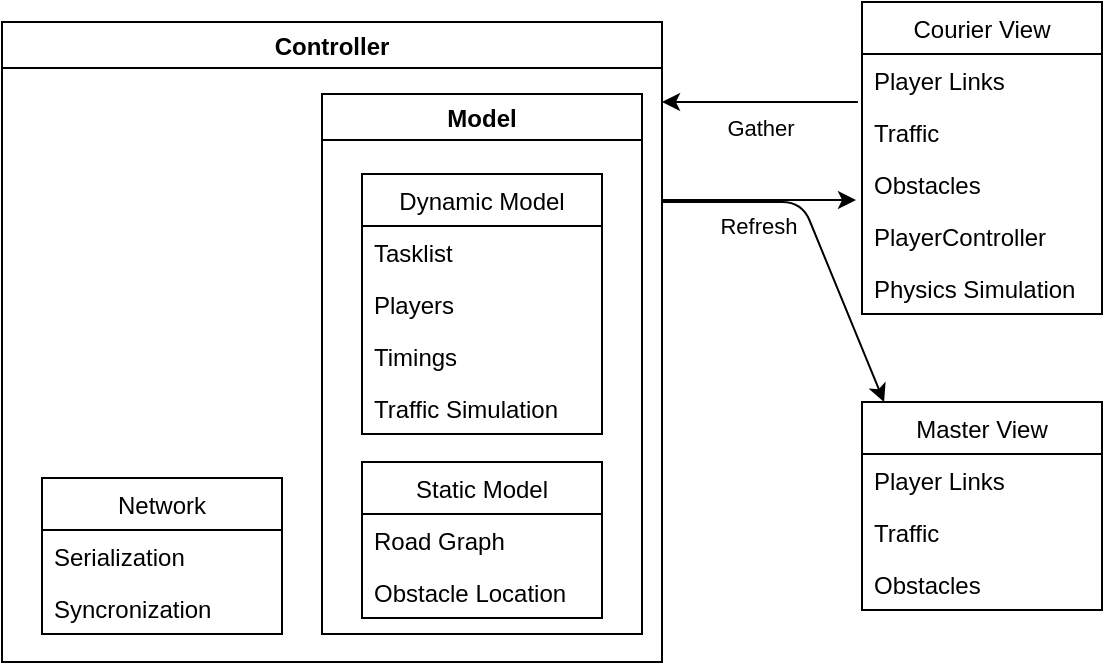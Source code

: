 <mxfile version="14.8.4" type="github">
  <diagram id="chiKHotdrLIIGSNP8Xuh" name="Page-1">
    <mxGraphModel dx="1422" dy="780" grid="1" gridSize="10" guides="1" tooltips="1" connect="1" arrows="1" fold="1" page="1" pageScale="1" pageWidth="827" pageHeight="1169" math="0" shadow="0">
      <root>
        <mxCell id="0" />
        <mxCell id="1" parent="0" />
        <mxCell id="QKq8agAtaDeF7nTPc8KH-1" value="Controller" style="swimlane;" parent="1" vertex="1">
          <mxGeometry x="130" y="260" width="330" height="320" as="geometry" />
        </mxCell>
        <mxCell id="QKq8agAtaDeF7nTPc8KH-24" value="Model" style="swimlane;" parent="QKq8agAtaDeF7nTPc8KH-1" vertex="1">
          <mxGeometry x="160" y="36" width="160" height="270" as="geometry" />
        </mxCell>
        <mxCell id="QKq8agAtaDeF7nTPc8KH-35" value="Dynamic Model" style="swimlane;fontStyle=0;childLayout=stackLayout;horizontal=1;startSize=26;horizontalStack=0;resizeParent=1;resizeParentMax=0;resizeLast=0;collapsible=1;marginBottom=0;" parent="QKq8agAtaDeF7nTPc8KH-24" vertex="1">
          <mxGeometry x="20" y="40" width="120" height="130" as="geometry" />
        </mxCell>
        <mxCell id="QKq8agAtaDeF7nTPc8KH-36" value="Tasklist" style="text;strokeColor=none;fillColor=none;align=left;verticalAlign=top;spacingLeft=4;spacingRight=4;overflow=hidden;rotatable=0;points=[[0,0.5],[1,0.5]];portConstraint=eastwest;" parent="QKq8agAtaDeF7nTPc8KH-35" vertex="1">
          <mxGeometry y="26" width="120" height="26" as="geometry" />
        </mxCell>
        <mxCell id="QKq8agAtaDeF7nTPc8KH-37" value="Players" style="text;strokeColor=none;fillColor=none;align=left;verticalAlign=top;spacingLeft=4;spacingRight=4;overflow=hidden;rotatable=0;points=[[0,0.5],[1,0.5]];portConstraint=eastwest;" parent="QKq8agAtaDeF7nTPc8KH-35" vertex="1">
          <mxGeometry y="52" width="120" height="26" as="geometry" />
        </mxCell>
        <mxCell id="QKq8agAtaDeF7nTPc8KH-38" value="Timings" style="text;strokeColor=none;fillColor=none;align=left;verticalAlign=top;spacingLeft=4;spacingRight=4;overflow=hidden;rotatable=0;points=[[0,0.5],[1,0.5]];portConstraint=eastwest;" parent="QKq8agAtaDeF7nTPc8KH-35" vertex="1">
          <mxGeometry y="78" width="120" height="26" as="geometry" />
        </mxCell>
        <mxCell id="QKq8agAtaDeF7nTPc8KH-40" value="Traffic Simulation" style="text;strokeColor=none;fillColor=none;align=left;verticalAlign=top;spacingLeft=4;spacingRight=4;overflow=hidden;rotatable=0;points=[[0,0.5],[1,0.5]];portConstraint=eastwest;" parent="QKq8agAtaDeF7nTPc8KH-35" vertex="1">
          <mxGeometry y="104" width="120" height="26" as="geometry" />
        </mxCell>
        <mxCell id="QKq8agAtaDeF7nTPc8KH-61" value="Static Model" style="swimlane;fontStyle=0;childLayout=stackLayout;horizontal=1;startSize=26;horizontalStack=0;resizeParent=1;resizeParentMax=0;resizeLast=0;collapsible=1;marginBottom=0;" parent="QKq8agAtaDeF7nTPc8KH-24" vertex="1">
          <mxGeometry x="20" y="184" width="120" height="78" as="geometry" />
        </mxCell>
        <mxCell id="QKq8agAtaDeF7nTPc8KH-62" value="Road Graph" style="text;strokeColor=none;fillColor=none;align=left;verticalAlign=top;spacingLeft=4;spacingRight=4;overflow=hidden;rotatable=0;points=[[0,0.5],[1,0.5]];portConstraint=eastwest;" parent="QKq8agAtaDeF7nTPc8KH-61" vertex="1">
          <mxGeometry y="26" width="120" height="26" as="geometry" />
        </mxCell>
        <mxCell id="QKq8agAtaDeF7nTPc8KH-63" value="Obstacle Location" style="text;strokeColor=none;fillColor=none;align=left;verticalAlign=top;spacingLeft=4;spacingRight=4;overflow=hidden;rotatable=0;points=[[0,0.5],[1,0.5]];portConstraint=eastwest;" parent="QKq8agAtaDeF7nTPc8KH-61" vertex="1">
          <mxGeometry y="52" width="120" height="26" as="geometry" />
        </mxCell>
        <mxCell id="QKq8agAtaDeF7nTPc8KH-20" value="Network" style="swimlane;fontStyle=0;childLayout=stackLayout;horizontal=1;startSize=26;horizontalStack=0;resizeParent=1;resizeParentMax=0;resizeLast=0;collapsible=1;marginBottom=0;" parent="QKq8agAtaDeF7nTPc8KH-1" vertex="1">
          <mxGeometry x="20" y="228" width="120" height="78" as="geometry" />
        </mxCell>
        <mxCell id="QKq8agAtaDeF7nTPc8KH-21" value="Serialization" style="text;strokeColor=none;fillColor=none;align=left;verticalAlign=top;spacingLeft=4;spacingRight=4;overflow=hidden;rotatable=0;points=[[0,0.5],[1,0.5]];portConstraint=eastwest;" parent="QKq8agAtaDeF7nTPc8KH-20" vertex="1">
          <mxGeometry y="26" width="120" height="26" as="geometry" />
        </mxCell>
        <mxCell id="QKq8agAtaDeF7nTPc8KH-22" value="Syncronization" style="text;strokeColor=none;fillColor=none;align=left;verticalAlign=top;spacingLeft=4;spacingRight=4;overflow=hidden;rotatable=0;points=[[0,0.5],[1,0.5]];portConstraint=eastwest;" parent="QKq8agAtaDeF7nTPc8KH-20" vertex="1">
          <mxGeometry y="52" width="120" height="26" as="geometry" />
        </mxCell>
        <mxCell id="QKq8agAtaDeF7nTPc8KH-9" value="Courier View" style="swimlane;fontStyle=0;childLayout=stackLayout;horizontal=1;startSize=26;horizontalStack=0;resizeParent=1;resizeParentMax=0;resizeLast=0;collapsible=1;marginBottom=0;" parent="1" vertex="1">
          <mxGeometry x="560" y="250" width="120" height="156" as="geometry" />
        </mxCell>
        <mxCell id="QKq8agAtaDeF7nTPc8KH-18" value="Player Links&#xa;" style="text;strokeColor=none;fillColor=none;align=left;verticalAlign=top;spacingLeft=4;spacingRight=4;overflow=hidden;rotatable=0;points=[[0,0.5],[1,0.5]];portConstraint=eastwest;" parent="QKq8agAtaDeF7nTPc8KH-9" vertex="1">
          <mxGeometry y="26" width="120" height="26" as="geometry" />
        </mxCell>
        <mxCell id="QKq8agAtaDeF7nTPc8KH-39" value="Traffic" style="text;strokeColor=none;fillColor=none;align=left;verticalAlign=top;spacingLeft=4;spacingRight=4;overflow=hidden;rotatable=0;points=[[0,0.5],[1,0.5]];portConstraint=eastwest;" parent="QKq8agAtaDeF7nTPc8KH-9" vertex="1">
          <mxGeometry y="52" width="120" height="26" as="geometry" />
        </mxCell>
        <mxCell id="QKq8agAtaDeF7nTPc8KH-41" value="Obstacles" style="text;strokeColor=none;fillColor=none;align=left;verticalAlign=top;spacingLeft=4;spacingRight=4;overflow=hidden;rotatable=0;points=[[0,0.5],[1,0.5]];portConstraint=eastwest;" parent="QKq8agAtaDeF7nTPc8KH-9" vertex="1">
          <mxGeometry y="78" width="120" height="26" as="geometry" />
        </mxCell>
        <mxCell id="QKq8agAtaDeF7nTPc8KH-42" value="PlayerController" style="text;strokeColor=none;fillColor=none;align=left;verticalAlign=top;spacingLeft=4;spacingRight=4;overflow=hidden;rotatable=0;points=[[0,0.5],[1,0.5]];portConstraint=eastwest;" parent="QKq8agAtaDeF7nTPc8KH-9" vertex="1">
          <mxGeometry y="104" width="120" height="26" as="geometry" />
        </mxCell>
        <mxCell id="gIRlG1Rex59BtAY_LaIH-1" value="Physics Simulation" style="text;strokeColor=none;fillColor=none;align=left;verticalAlign=top;spacingLeft=4;spacingRight=4;overflow=hidden;rotatable=0;points=[[0,0.5],[1,0.5]];portConstraint=eastwest;" vertex="1" parent="QKq8agAtaDeF7nTPc8KH-9">
          <mxGeometry y="130" width="120" height="26" as="geometry" />
        </mxCell>
        <mxCell id="QKq8agAtaDeF7nTPc8KH-43" value="Master View" style="swimlane;fontStyle=0;childLayout=stackLayout;horizontal=1;startSize=26;horizontalStack=0;resizeParent=1;resizeParentMax=0;resizeLast=0;collapsible=1;marginBottom=0;" parent="1" vertex="1">
          <mxGeometry x="560" y="450" width="120" height="104" as="geometry" />
        </mxCell>
        <mxCell id="QKq8agAtaDeF7nTPc8KH-44" value="Player Links&#xa;" style="text;strokeColor=none;fillColor=none;align=left;verticalAlign=top;spacingLeft=4;spacingRight=4;overflow=hidden;rotatable=0;points=[[0,0.5],[1,0.5]];portConstraint=eastwest;" parent="QKq8agAtaDeF7nTPc8KH-43" vertex="1">
          <mxGeometry y="26" width="120" height="26" as="geometry" />
        </mxCell>
        <mxCell id="QKq8agAtaDeF7nTPc8KH-45" value="Traffic" style="text;strokeColor=none;fillColor=none;align=left;verticalAlign=top;spacingLeft=4;spacingRight=4;overflow=hidden;rotatable=0;points=[[0,0.5],[1,0.5]];portConstraint=eastwest;" parent="QKq8agAtaDeF7nTPc8KH-43" vertex="1">
          <mxGeometry y="52" width="120" height="26" as="geometry" />
        </mxCell>
        <mxCell id="QKq8agAtaDeF7nTPc8KH-46" value="Obstacles" style="text;strokeColor=none;fillColor=none;align=left;verticalAlign=top;spacingLeft=4;spacingRight=4;overflow=hidden;rotatable=0;points=[[0,0.5],[1,0.5]];portConstraint=eastwest;" parent="QKq8agAtaDeF7nTPc8KH-43" vertex="1">
          <mxGeometry y="78" width="120" height="26" as="geometry" />
        </mxCell>
        <mxCell id="QKq8agAtaDeF7nTPc8KH-65" value="Refresh" style="endArrow=classic;html=1;entryX=-0.025;entryY=0.808;entryDx=0;entryDy=0;entryPerimeter=0;horizontal=1;verticalAlign=top;" parent="1" target="QKq8agAtaDeF7nTPc8KH-41" edge="1">
          <mxGeometry width="50" height="50" relative="1" as="geometry">
            <mxPoint x="460" y="349" as="sourcePoint" />
            <mxPoint x="440" y="370" as="targetPoint" />
          </mxGeometry>
        </mxCell>
        <mxCell id="QKq8agAtaDeF7nTPc8KH-66" value="" style="endArrow=classic;html=1;entryX=0.092;entryY=0;entryDx=0;entryDy=0;entryPerimeter=0;" parent="1" target="QKq8agAtaDeF7nTPc8KH-43" edge="1">
          <mxGeometry width="50" height="50" relative="1" as="geometry">
            <mxPoint x="460" y="350" as="sourcePoint" />
            <mxPoint x="550" y="399.998" as="targetPoint" />
            <Array as="points">
              <mxPoint x="530" y="350" />
            </Array>
          </mxGeometry>
        </mxCell>
        <mxCell id="QKq8agAtaDeF7nTPc8KH-69" value="Gather" style="endArrow=classic;html=1;horizontal=1;verticalAlign=top;exitX=-0.017;exitY=0.923;exitDx=0;exitDy=0;exitPerimeter=0;" parent="1" source="QKq8agAtaDeF7nTPc8KH-18" edge="1">
          <mxGeometry width="50" height="50" relative="1" as="geometry">
            <mxPoint x="470" y="390" as="sourcePoint" />
            <mxPoint x="460" y="300" as="targetPoint" />
          </mxGeometry>
        </mxCell>
      </root>
    </mxGraphModel>
  </diagram>
</mxfile>

